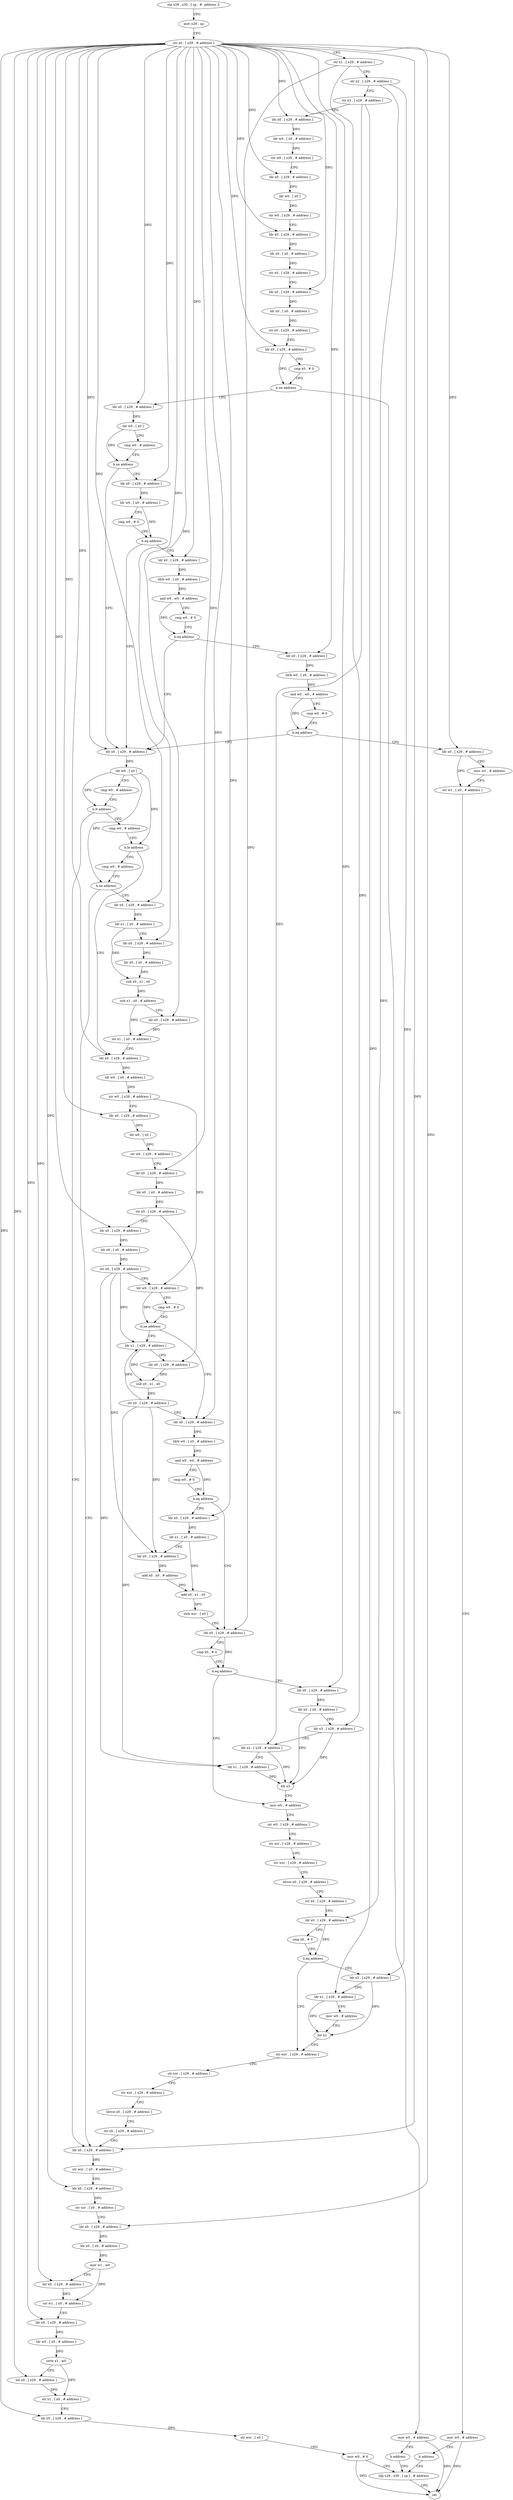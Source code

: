 digraph "func" {
"4347472" [label = "stp x29 , x30 , [ sp , #- address ]!" ]
"4347476" [label = "mov x29 , sp" ]
"4347480" [label = "str x0 , [ x29 , # address ]" ]
"4347484" [label = "str x1 , [ x29 , # address ]" ]
"4347488" [label = "str x2 , [ x29 , # address ]" ]
"4347492" [label = "str x3 , [ x29 , # address ]" ]
"4347496" [label = "ldr x0 , [ x29 , # address ]" ]
"4347500" [label = "ldr w0 , [ x0 , # address ]" ]
"4347504" [label = "str w0 , [ x29 , # address ]" ]
"4347508" [label = "ldr x0 , [ x29 , # address ]" ]
"4347512" [label = "ldr w0 , [ x0 ]" ]
"4347516" [label = "str w0 , [ x29 , # address ]" ]
"4347520" [label = "ldr x0 , [ x29 , # address ]" ]
"4347524" [label = "ldr x0 , [ x0 , # address ]" ]
"4347528" [label = "str x0 , [ x29 , # address ]" ]
"4347532" [label = "ldr x0 , [ x29 , # address ]" ]
"4347536" [label = "ldr x0 , [ x0 , # address ]" ]
"4347540" [label = "str x0 , [ x29 , # address ]" ]
"4347544" [label = "ldr x0 , [ x29 , # address ]" ]
"4347548" [label = "cmp x0 , # 0" ]
"4347552" [label = "b.ne address" ]
"4347564" [label = "ldr x0 , [ x29 , # address ]" ]
"4347556" [label = "mov w0 , # address" ]
"4347568" [label = "ldr w0 , [ x0 ]" ]
"4347572" [label = "cmp w0 , # address" ]
"4347576" [label = "b.ne address" ]
"4347656" [label = "ldr x0 , [ x29 , # address ]" ]
"4347580" [label = "ldr x0 , [ x29 , # address ]" ]
"4347560" [label = "b address" ]
"4348016" [label = "ldp x29 , x30 , [ sp ] , # address" ]
"4347660" [label = "ldr w0 , [ x0 ]" ]
"4347664" [label = "cmp w0 , # address" ]
"4347668" [label = "b.lt address" ]
"4347948" [label = "ldr x0 , [ x29 , # address ]" ]
"4347672" [label = "cmp w0 , # address" ]
"4347584" [label = "ldr w0 , [ x0 , # address ]" ]
"4347588" [label = "cmp w0 , # 0" ]
"4347592" [label = "b.eq address" ]
"4347596" [label = "ldr x0 , [ x29 , # address ]" ]
"4348020" [label = "ret" ]
"4347952" [label = "str wzr , [ x0 , # address ]" ]
"4347956" [label = "ldr x0 , [ x29 , # address ]" ]
"4347960" [label = "str xzr , [ x0 , # address ]" ]
"4347964" [label = "ldr x0 , [ x29 , # address ]" ]
"4347968" [label = "ldr x0 , [ x0 , # address ]" ]
"4347972" [label = "mov w1 , w0" ]
"4347976" [label = "ldr x0 , [ x29 , # address ]" ]
"4347980" [label = "str w1 , [ x0 , # address ]" ]
"4347984" [label = "ldr x0 , [ x29 , # address ]" ]
"4347988" [label = "ldr w0 , [ x0 , # address ]" ]
"4347992" [label = "sxtw x1 , w0" ]
"4347996" [label = "ldr x0 , [ x29 , # address ]" ]
"4348000" [label = "str x1 , [ x0 , # address ]" ]
"4348004" [label = "ldr x0 , [ x29 , # address ]" ]
"4348008" [label = "str wzr , [ x0 ]" ]
"4348012" [label = "mov w0 , # 0" ]
"4347676" [label = "b.le address" ]
"4347720" [label = "ldr x0 , [ x29 , # address ]" ]
"4347680" [label = "cmp w0 , # address" ]
"4347600" [label = "ldrb w0 , [ x0 , # address ]" ]
"4347604" [label = "and w0 , w0 , # address" ]
"4347608" [label = "cmp w0 , # 0" ]
"4347612" [label = "b.eq address" ]
"4347616" [label = "ldr x0 , [ x29 , # address ]" ]
"4347724" [label = "ldr w0 , [ x0 , # address ]" ]
"4347728" [label = "str w0 , [ x29 , # address ]" ]
"4347732" [label = "ldr x0 , [ x29 , # address ]" ]
"4347736" [label = "ldr w0 , [ x0 ]" ]
"4347740" [label = "str w0 , [ x29 , # address ]" ]
"4347744" [label = "ldr x0 , [ x29 , # address ]" ]
"4347748" [label = "ldr x0 , [ x0 , # address ]" ]
"4347752" [label = "str x0 , [ x29 , # address ]" ]
"4347756" [label = "ldr x0 , [ x29 , # address ]" ]
"4347760" [label = "ldr x0 , [ x0 , # address ]" ]
"4347764" [label = "str x0 , [ x29 , # address ]" ]
"4347768" [label = "ldr w0 , [ x29 , # address ]" ]
"4347772" [label = "cmp w0 , # 0" ]
"4347776" [label = "b.ne address" ]
"4347796" [label = "ldr x0 , [ x29 , # address ]" ]
"4347780" [label = "ldr x1 , [ x29 , # address ]" ]
"4347684" [label = "b.ne address" ]
"4347688" [label = "ldr x0 , [ x29 , # address ]" ]
"4347620" [label = "ldrb w0 , [ x0 , # address ]" ]
"4347624" [label = "and w0 , w0 , # address" ]
"4347628" [label = "cmp w0 , # 0" ]
"4347632" [label = "b.eq address" ]
"4347636" [label = "ldr x0 , [ x29 , # address ]" ]
"4347800" [label = "ldrb w0 , [ x0 , # address ]" ]
"4347804" [label = "and w0 , w0 , # address" ]
"4347808" [label = "cmp w0 , # 0" ]
"4347812" [label = "b.eq address" ]
"4347840" [label = "ldr x0 , [ x29 , # address ]" ]
"4347816" [label = "ldr x0 , [ x29 , # address ]" ]
"4347784" [label = "ldr x0 , [ x29 , # address ]" ]
"4347788" [label = "sub x0 , x1 , x0" ]
"4347792" [label = "str x0 , [ x29 , # address ]" ]
"4347692" [label = "ldr x1 , [ x0 , # address ]" ]
"4347696" [label = "ldr x0 , [ x29 , # address ]" ]
"4347700" [label = "ldr x0 , [ x0 , # address ]" ]
"4347704" [label = "sub x0 , x1 , x0" ]
"4347708" [label = "sub x1 , x0 , # address" ]
"4347712" [label = "ldr x0 , [ x29 , # address ]" ]
"4347716" [label = "str x1 , [ x0 , # address ]" ]
"4347640" [label = "mov w1 , # address" ]
"4347644" [label = "str w1 , [ x0 , # address ]" ]
"4347648" [label = "mov w0 , # address" ]
"4347652" [label = "b address" ]
"4347844" [label = "cmp x0 , # 0" ]
"4347848" [label = "b.eq address" ]
"4347876" [label = "mov w0 , # address" ]
"4347852" [label = "ldr x0 , [ x29 , # address ]" ]
"4347820" [label = "ldr x1 , [ x0 , # address ]" ]
"4347824" [label = "ldr x0 , [ x29 , # address ]" ]
"4347828" [label = "add x0 , x0 , # address" ]
"4347832" [label = "add x0 , x1 , x0" ]
"4347836" [label = "strb wzr , [ x0 ]" ]
"4347880" [label = "str w0 , [ x29 , # address ]" ]
"4347884" [label = "str xzr , [ x29 , # address ]" ]
"4347888" [label = "str wzr , [ x29 , # address ]" ]
"4347892" [label = "ldrsw x0 , [ x29 , # address ]" ]
"4347896" [label = "str x0 , [ x29 , # address ]" ]
"4347900" [label = "ldr x0 , [ x29 , # address ]" ]
"4347904" [label = "cmp x0 , # 0" ]
"4347908" [label = "b.eq address" ]
"4347928" [label = "str wzr , [ x29 , # address ]" ]
"4347912" [label = "ldr x2 , [ x29 , # address ]" ]
"4347856" [label = "ldr x0 , [ x0 , # address ]" ]
"4347860" [label = "ldr x3 , [ x29 , # address ]" ]
"4347864" [label = "ldr x2 , [ x29 , # address ]" ]
"4347868" [label = "ldr x1 , [ x29 , # address ]" ]
"4347872" [label = "blr x3" ]
"4347932" [label = "str xzr , [ x29 , # address ]" ]
"4347936" [label = "str wzr , [ x29 , # address ]" ]
"4347940" [label = "ldrsw x0 , [ x29 , # address ]" ]
"4347944" [label = "str x0 , [ x29 , # address ]" ]
"4347916" [label = "ldr x1 , [ x29 , # address ]" ]
"4347920" [label = "mov w0 , # address" ]
"4347924" [label = "blr x2" ]
"4347472" -> "4347476" [ label = "CFG" ]
"4347476" -> "4347480" [ label = "CFG" ]
"4347480" -> "4347484" [ label = "CFG" ]
"4347480" -> "4347496" [ label = "DFG" ]
"4347480" -> "4347508" [ label = "DFG" ]
"4347480" -> "4347520" [ label = "DFG" ]
"4347480" -> "4347532" [ label = "DFG" ]
"4347480" -> "4347544" [ label = "DFG" ]
"4347480" -> "4347564" [ label = "DFG" ]
"4347480" -> "4347656" [ label = "DFG" ]
"4347480" -> "4347580" [ label = "DFG" ]
"4347480" -> "4347948" [ label = "DFG" ]
"4347480" -> "4347956" [ label = "DFG" ]
"4347480" -> "4347964" [ label = "DFG" ]
"4347480" -> "4347976" [ label = "DFG" ]
"4347480" -> "4347984" [ label = "DFG" ]
"4347480" -> "4347996" [ label = "DFG" ]
"4347480" -> "4348004" [ label = "DFG" ]
"4347480" -> "4347596" [ label = "DFG" ]
"4347480" -> "4347720" [ label = "DFG" ]
"4347480" -> "4347732" [ label = "DFG" ]
"4347480" -> "4347744" [ label = "DFG" ]
"4347480" -> "4347756" [ label = "DFG" ]
"4347480" -> "4347616" [ label = "DFG" ]
"4347480" -> "4347796" [ label = "DFG" ]
"4347480" -> "4347688" [ label = "DFG" ]
"4347480" -> "4347696" [ label = "DFG" ]
"4347480" -> "4347712" [ label = "DFG" ]
"4347480" -> "4347636" [ label = "DFG" ]
"4347480" -> "4347816" [ label = "DFG" ]
"4347480" -> "4347852" [ label = "DFG" ]
"4347484" -> "4347488" [ label = "CFG" ]
"4347484" -> "4347840" [ label = "DFG" ]
"4347484" -> "4347860" [ label = "DFG" ]
"4347488" -> "4347492" [ label = "CFG" ]
"4347488" -> "4347900" [ label = "DFG" ]
"4347488" -> "4347912" [ label = "DFG" ]
"4347492" -> "4347496" [ label = "CFG" ]
"4347492" -> "4347864" [ label = "DFG" ]
"4347492" -> "4347916" [ label = "DFG" ]
"4347496" -> "4347500" [ label = "DFG" ]
"4347500" -> "4347504" [ label = "DFG" ]
"4347504" -> "4347508" [ label = "CFG" ]
"4347508" -> "4347512" [ label = "DFG" ]
"4347512" -> "4347516" [ label = "DFG" ]
"4347516" -> "4347520" [ label = "CFG" ]
"4347520" -> "4347524" [ label = "DFG" ]
"4347524" -> "4347528" [ label = "DFG" ]
"4347528" -> "4347532" [ label = "CFG" ]
"4347532" -> "4347536" [ label = "DFG" ]
"4347536" -> "4347540" [ label = "DFG" ]
"4347540" -> "4347544" [ label = "CFG" ]
"4347544" -> "4347548" [ label = "CFG" ]
"4347544" -> "4347552" [ label = "DFG" ]
"4347548" -> "4347552" [ label = "CFG" ]
"4347552" -> "4347564" [ label = "CFG" ]
"4347552" -> "4347556" [ label = "CFG" ]
"4347564" -> "4347568" [ label = "DFG" ]
"4347556" -> "4347560" [ label = "CFG" ]
"4347556" -> "4348020" [ label = "DFG" ]
"4347568" -> "4347572" [ label = "CFG" ]
"4347568" -> "4347576" [ label = "DFG" ]
"4347572" -> "4347576" [ label = "CFG" ]
"4347576" -> "4347656" [ label = "CFG" ]
"4347576" -> "4347580" [ label = "CFG" ]
"4347656" -> "4347660" [ label = "DFG" ]
"4347580" -> "4347584" [ label = "DFG" ]
"4347560" -> "4348016" [ label = "CFG" ]
"4348016" -> "4348020" [ label = "CFG" ]
"4347660" -> "4347664" [ label = "CFG" ]
"4347660" -> "4347668" [ label = "DFG" ]
"4347660" -> "4347676" [ label = "DFG" ]
"4347660" -> "4347684" [ label = "DFG" ]
"4347664" -> "4347668" [ label = "CFG" ]
"4347668" -> "4347948" [ label = "CFG" ]
"4347668" -> "4347672" [ label = "CFG" ]
"4347948" -> "4347952" [ label = "DFG" ]
"4347672" -> "4347676" [ label = "CFG" ]
"4347584" -> "4347588" [ label = "CFG" ]
"4347584" -> "4347592" [ label = "DFG" ]
"4347588" -> "4347592" [ label = "CFG" ]
"4347592" -> "4347656" [ label = "CFG" ]
"4347592" -> "4347596" [ label = "CFG" ]
"4347596" -> "4347600" [ label = "DFG" ]
"4347952" -> "4347956" [ label = "CFG" ]
"4347956" -> "4347960" [ label = "DFG" ]
"4347960" -> "4347964" [ label = "CFG" ]
"4347964" -> "4347968" [ label = "DFG" ]
"4347968" -> "4347972" [ label = "DFG" ]
"4347972" -> "4347976" [ label = "CFG" ]
"4347972" -> "4347980" [ label = "DFG" ]
"4347976" -> "4347980" [ label = "DFG" ]
"4347980" -> "4347984" [ label = "CFG" ]
"4347984" -> "4347988" [ label = "DFG" ]
"4347988" -> "4347992" [ label = "DFG" ]
"4347992" -> "4347996" [ label = "CFG" ]
"4347992" -> "4348000" [ label = "DFG" ]
"4347996" -> "4348000" [ label = "DFG" ]
"4348000" -> "4348004" [ label = "CFG" ]
"4348004" -> "4348008" [ label = "DFG" ]
"4348008" -> "4348012" [ label = "CFG" ]
"4348012" -> "4348016" [ label = "CFG" ]
"4348012" -> "4348020" [ label = "DFG" ]
"4347676" -> "4347720" [ label = "CFG" ]
"4347676" -> "4347680" [ label = "CFG" ]
"4347720" -> "4347724" [ label = "DFG" ]
"4347680" -> "4347684" [ label = "CFG" ]
"4347600" -> "4347604" [ label = "DFG" ]
"4347604" -> "4347608" [ label = "CFG" ]
"4347604" -> "4347612" [ label = "DFG" ]
"4347608" -> "4347612" [ label = "CFG" ]
"4347612" -> "4347656" [ label = "CFG" ]
"4347612" -> "4347616" [ label = "CFG" ]
"4347616" -> "4347620" [ label = "DFG" ]
"4347724" -> "4347728" [ label = "DFG" ]
"4347728" -> "4347732" [ label = "CFG" ]
"4347728" -> "4347768" [ label = "DFG" ]
"4347732" -> "4347736" [ label = "DFG" ]
"4347736" -> "4347740" [ label = "DFG" ]
"4347740" -> "4347744" [ label = "CFG" ]
"4347744" -> "4347748" [ label = "DFG" ]
"4347748" -> "4347752" [ label = "DFG" ]
"4347752" -> "4347756" [ label = "CFG" ]
"4347752" -> "4347784" [ label = "DFG" ]
"4347756" -> "4347760" [ label = "DFG" ]
"4347760" -> "4347764" [ label = "DFG" ]
"4347764" -> "4347768" [ label = "CFG" ]
"4347764" -> "4347780" [ label = "DFG" ]
"4347764" -> "4347824" [ label = "DFG" ]
"4347764" -> "4347868" [ label = "DFG" ]
"4347768" -> "4347772" [ label = "CFG" ]
"4347768" -> "4347776" [ label = "DFG" ]
"4347772" -> "4347776" [ label = "CFG" ]
"4347776" -> "4347796" [ label = "CFG" ]
"4347776" -> "4347780" [ label = "CFG" ]
"4347796" -> "4347800" [ label = "DFG" ]
"4347780" -> "4347784" [ label = "CFG" ]
"4347780" -> "4347788" [ label = "DFG" ]
"4347684" -> "4347948" [ label = "CFG" ]
"4347684" -> "4347688" [ label = "CFG" ]
"4347688" -> "4347692" [ label = "DFG" ]
"4347620" -> "4347624" [ label = "DFG" ]
"4347624" -> "4347628" [ label = "CFG" ]
"4347624" -> "4347632" [ label = "DFG" ]
"4347628" -> "4347632" [ label = "CFG" ]
"4347632" -> "4347656" [ label = "CFG" ]
"4347632" -> "4347636" [ label = "CFG" ]
"4347636" -> "4347640" [ label = "CFG" ]
"4347636" -> "4347644" [ label = "DFG" ]
"4347800" -> "4347804" [ label = "DFG" ]
"4347804" -> "4347808" [ label = "CFG" ]
"4347804" -> "4347812" [ label = "DFG" ]
"4347808" -> "4347812" [ label = "CFG" ]
"4347812" -> "4347840" [ label = "CFG" ]
"4347812" -> "4347816" [ label = "CFG" ]
"4347840" -> "4347844" [ label = "CFG" ]
"4347840" -> "4347848" [ label = "DFG" ]
"4347816" -> "4347820" [ label = "DFG" ]
"4347784" -> "4347788" [ label = "DFG" ]
"4347788" -> "4347792" [ label = "DFG" ]
"4347792" -> "4347796" [ label = "CFG" ]
"4347792" -> "4347780" [ label = "DFG" ]
"4347792" -> "4347824" [ label = "DFG" ]
"4347792" -> "4347868" [ label = "DFG" ]
"4347692" -> "4347696" [ label = "CFG" ]
"4347692" -> "4347704" [ label = "DFG" ]
"4347696" -> "4347700" [ label = "DFG" ]
"4347700" -> "4347704" [ label = "DFG" ]
"4347704" -> "4347708" [ label = "DFG" ]
"4347708" -> "4347712" [ label = "CFG" ]
"4347708" -> "4347716" [ label = "DFG" ]
"4347712" -> "4347716" [ label = "DFG" ]
"4347716" -> "4347720" [ label = "CFG" ]
"4347640" -> "4347644" [ label = "CFG" ]
"4347644" -> "4347648" [ label = "CFG" ]
"4347648" -> "4347652" [ label = "CFG" ]
"4347648" -> "4348020" [ label = "DFG" ]
"4347652" -> "4348016" [ label = "CFG" ]
"4347844" -> "4347848" [ label = "CFG" ]
"4347848" -> "4347876" [ label = "CFG" ]
"4347848" -> "4347852" [ label = "CFG" ]
"4347876" -> "4347880" [ label = "CFG" ]
"4347852" -> "4347856" [ label = "DFG" ]
"4347820" -> "4347824" [ label = "CFG" ]
"4347820" -> "4347832" [ label = "DFG" ]
"4347824" -> "4347828" [ label = "DFG" ]
"4347828" -> "4347832" [ label = "DFG" ]
"4347832" -> "4347836" [ label = "DFG" ]
"4347836" -> "4347840" [ label = "CFG" ]
"4347880" -> "4347884" [ label = "CFG" ]
"4347884" -> "4347888" [ label = "CFG" ]
"4347888" -> "4347892" [ label = "CFG" ]
"4347892" -> "4347896" [ label = "CFG" ]
"4347896" -> "4347900" [ label = "CFG" ]
"4347900" -> "4347904" [ label = "CFG" ]
"4347900" -> "4347908" [ label = "DFG" ]
"4347904" -> "4347908" [ label = "CFG" ]
"4347908" -> "4347928" [ label = "CFG" ]
"4347908" -> "4347912" [ label = "CFG" ]
"4347928" -> "4347932" [ label = "CFG" ]
"4347912" -> "4347916" [ label = "CFG" ]
"4347912" -> "4347924" [ label = "DFG" ]
"4347856" -> "4347860" [ label = "CFG" ]
"4347856" -> "4347872" [ label = "DFG" ]
"4347860" -> "4347864" [ label = "CFG" ]
"4347860" -> "4347872" [ label = "DFG" ]
"4347864" -> "4347868" [ label = "CFG" ]
"4347864" -> "4347872" [ label = "DFG" ]
"4347868" -> "4347872" [ label = "DFG" ]
"4347872" -> "4347876" [ label = "CFG" ]
"4347932" -> "4347936" [ label = "CFG" ]
"4347936" -> "4347940" [ label = "CFG" ]
"4347940" -> "4347944" [ label = "CFG" ]
"4347944" -> "4347948" [ label = "CFG" ]
"4347916" -> "4347920" [ label = "CFG" ]
"4347916" -> "4347924" [ label = "DFG" ]
"4347920" -> "4347924" [ label = "CFG" ]
"4347924" -> "4347928" [ label = "CFG" ]
}
